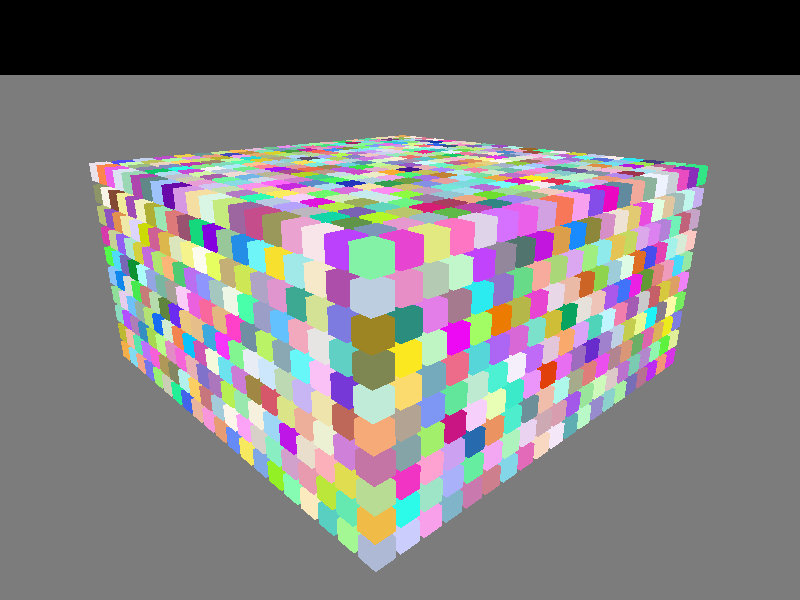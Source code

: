 #include "colors.inc"
#include "textures.inc"
#declare R = seed(1);

/**
This function places a randomly colored box at some coordinates
posX, posY, posZ are the coordinates
boxSize is the length of the box
*/
#macro random_box(posX,posY,posZ,boxSize)
    box {
        <posX,posY,posZ> <posX+boxSize,posY+boxSize,posZ+boxSize>
        pigment {
            color rgbf <rand(R),rand(R),rand(R),rand(R)>
        }
    }
#end

/**
This function places an m*n*o cuboid made from randomly colored subcubes
posX, posY, posZ are the initial coordinates
amtX, amtY, amtZ are the lengths of the cuboid vertices
boxSize is the length of one subcube
delta is the distance between two cubes
*/
#macro place_boxes3d(posX,posY,posZ,amtX,amtY,amtZ,boxSize,delta)
    #local maxX = amtX * boxSize + (amtX - 1) * delta;
    #local maxY = amtY * boxSize + (amtY - 1) * delta;
    #local maxZ = amtZ * boxSize + (amtZ - 1) * delta;
    #local skip = boxSize + delta;
    union {
        #for (cX, posX, maxX, skip)
            #for (cY, posY, maxY, skip)
                #for (cZ, posZ, maxZ, skip)
                    object { random_box(cX,cY,cZ,boxSize) }
                #end
            #end
        #end
    }
#end

camera { location <-11,17,-13> look_at <20,0,20> }

light_source {
    <-9,50,-9>
    color White
    spotlight radius 9
    point_at <3,0,3>
}
plane { <0,-1,0> 0 texture { Polished_Chrome } }

union {
    object {
        place_boxes3d(
            0,0,0,
            20,10,20,
            1,0.25
        )
    }
}

